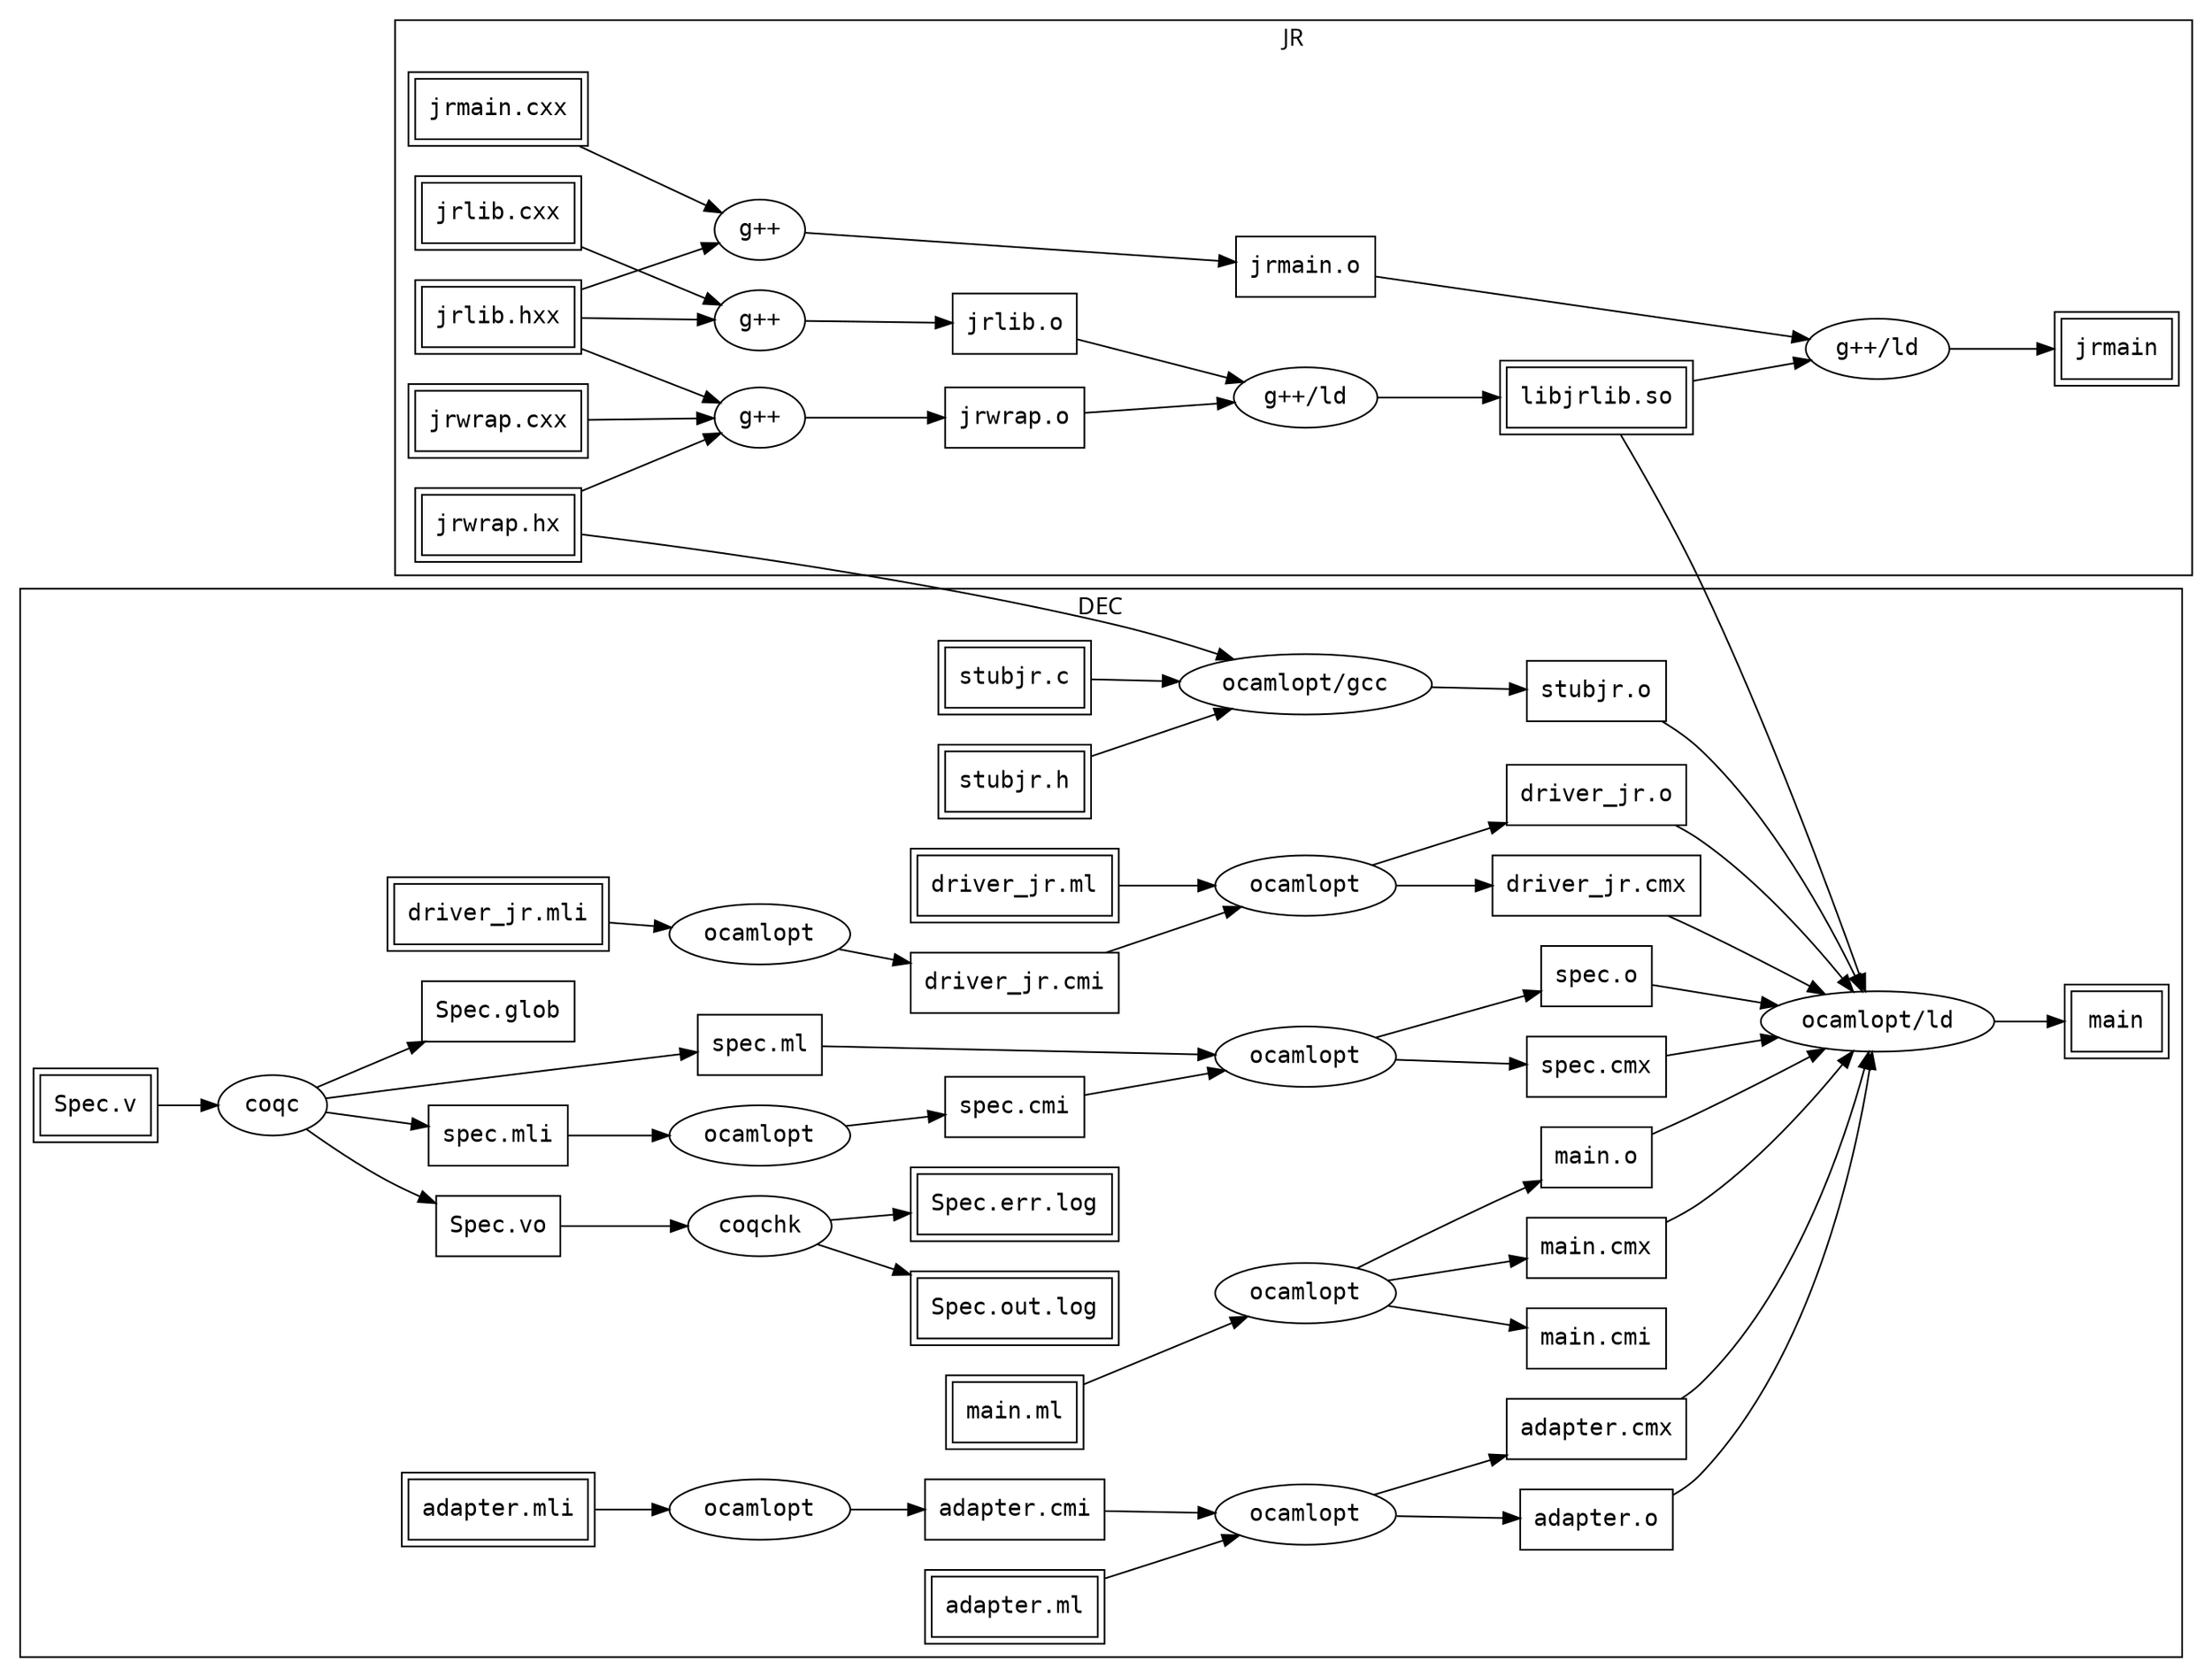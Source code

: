digraph flow {
  rankdir = LR

  graph [fontname = sans]
  node [fontname = monospace]

  /*
  subgraph cluster_c {
    label = "C"

    node [peripheries = 2, shape = box]

    stddef_h [label = "stddef.h"]
    stdlib_h [label = "stdlib.h"]
    libc_so [label = "libc.so"]
    libdl_so [label = "libdl.so"]
    libm_so [label = "libm.so"]
  }

  subgraph cluster_cxx {
    label = "C++"

    node [peripheries = 2, shape = box]

    algorithm [label = "algorithm"]
    cstring [label = "cstring"]
    iostream [label = "iostream"]
    libstdcxx_so [label = "libstdc++.so"]
  }

  subgraph cluster_ocaml {
    label = "OCaml"

    node [peripheries = 2, shape = box]

    caml_alloc_h [label = "caml/alloc.h"]
    caml_fail_h [label = "caml/fail.h"]
    caml_memory_h [label = "caml/memory.h"]
    caml_mlvalues_h [label = "caml/mlvalues.h"]
  }

  subgraph cluster_gmp {
    label = "GMP"

    node [peripheries = 2, shape = box]

    gmpxx_h [label = "gmpxx.h"]
    libgmp_so [label = "libgmp.so"]
    libgmpxx_so [label = "libgmpxx.so"]
  }
  */

  subgraph cluster_dec {
    label = "DEC"

    node [peripheries = 2, shape = box]

    stubjr_c [label = "stubjr.c"]
    stubjr_h [label = "stubjr.h"]
    driver_jr_ml [label = "driver_jr.ml"]
    driver_jr_mli [label = "driver_jr.mli"]
    spec_v [label = "Spec.v"]
    adapter_ml [label = "adapter.ml"]
    adapter_mli [label = "adapter.mli"]
    main_ml [label = "main.ml"]

    node [peripheries = 1]

    stubjr_o [label = "stubjr.o"]
    driver_jr_cmi [label = "driver_jr.cmi"]
    driver_jr_cmx [label = "driver_jr.cmx"]
    driver_jr_o [label = "driver_jr.o"]
    spec_vo [label = "Spec.vo"]
    spec_glob [label = "Spec.glob"]
    spec_mli [label = "spec.mli"]
    spec_ml [label = "spec.ml"]
    spec_cmi [label = "spec.cmi"]
    spec_cmx [label = "spec.cmx"]
    spec_o [label = "spec.o"]
    adapter_cmi [label = "adapter.cmi"]
    adapter_cmx [label = "adapter.cmx"]
    adapter_o [label = "adapter.o"]
    main_cmi [label = "main.cmi"]
    main_cmx [label = "main.cmx"]
    main_o [label = "main.o"]

    node [peripheries = 2]

    spec_out_log [label = "Spec.out.log"]
    spec_err_log [label = "Spec.err.log"]
    main [label = "main"]

    node [peripheries = 1, shape = oval]

    coqc_0 [label = "coqc"]
    coqchk_0 [label = "coqchk"]
    ocamlopt_0 [label = "ocamlopt/gcc"]
    ocamlopt_1 [label = "ocamlopt"]
    ocamlopt_2 [label = "ocamlopt"]
    ocamlopt_3 [label = "ocamlopt"]
    ocamlopt_4 [label = "ocamlopt"]
    ocamlopt_5 [label = "ocamlopt"]
    ocamlopt_6 [label = "ocamlopt"]
    ocamlopt_7 [label = "ocamlopt"]
    ocamlopt_8 [label = "ocamlopt/ld"]
  }

  subgraph cluster_jr {
    label = "JR"

    node [peripheries = 2, shape = box]

    jrlib_hxx [label = "jrlib.hxx"]
    jrlib_cxx [label = "jrlib.cxx"]
    jrwrap_hx [label = "jrwrap.hx"]
    jrwrap_cxx [label = "jrwrap.cxx"]
    jrmain_cxx [label = "jrmain.cxx"]

    node [peripheries = 1]

    jrlib_o [label = "jrlib.o"]
    jrwrap_o [label = "jrwrap.o"]
    jrmain_o [label = "jrmain.o"]

    node [peripheries = 2]

    libjrlib_so [label = "libjrlib.so"]
    jrmain [label = "jrmain"]

    node [peripheries = 1, shape = oval]

    gxx_0 [label = "g++"]
    gxx_1 [label = "g++"]
    gxx_2 [label = "g++/ld"]
    gxx_3 [label = "g++"]
    gxx_4 [label = "g++/ld"]
  }

  edge [style = solid]

  jrlib_hxx -> gxx_0
  jrlib_cxx -> gxx_0
  gxx_0 -> jrlib_o

  jrlib_hxx -> gxx_1
  jrwrap_hx -> gxx_1
  jrwrap_cxx -> gxx_1
  gxx_1 -> jrwrap_o

  jrlib_o -> gxx_2
  jrwrap_o -> gxx_2
  gxx_2 -> libjrlib_so

  jrlib_hxx -> gxx_3
  jrmain_cxx -> gxx_3
  gxx_3 -> jrmain_o

  libjrlib_so -> gxx_4
  jrmain_o -> gxx_4
  gxx_4 -> jrmain

  spec_v -> coqc_0
  coqc_0 -> spec_vo
  coqc_0 -> spec_glob
  coqc_0 -> spec_mli
  coqc_0 -> spec_ml

  spec_vo -> coqchk_0
  coqchk_0 -> spec_out_log
  coqchk_0 -> spec_err_log

  jrwrap_hx -> ocamlopt_0
  stubjr_h -> ocamlopt_0
  stubjr_c -> ocamlopt_0
  ocamlopt_0 -> stubjr_o

  driver_jr_mli -> ocamlopt_1
  ocamlopt_1 -> driver_jr_cmi

  driver_jr_cmi -> ocamlopt_2
  driver_jr_ml -> ocamlopt_2
  ocamlopt_2 -> driver_jr_cmx
  ocamlopt_2 -> driver_jr_o

  spec_mli -> ocamlopt_3
  ocamlopt_3 -> spec_cmi

  spec_cmi -> ocamlopt_4
  spec_ml -> ocamlopt_4
  ocamlopt_4 -> spec_cmx
  ocamlopt_4 -> spec_o

  adapter_mli -> ocamlopt_5
  ocamlopt_5 -> adapter_cmi

  adapter_cmi -> ocamlopt_6
  adapter_ml -> ocamlopt_6
  ocamlopt_6 -> adapter_cmx
  ocamlopt_6 -> adapter_o

  main_ml -> ocamlopt_7
  ocamlopt_7 -> main_cmi
  ocamlopt_7 -> main_cmx
  ocamlopt_7 -> main_o

  libjrlib_so -> ocamlopt_8
  stubjr_o -> ocamlopt_8
  driver_jr_cmx -> ocamlopt_8
  driver_jr_o -> ocamlopt_8
  spec_cmx -> ocamlopt_8
  spec_o -> ocamlopt_8
  adapter_cmx -> ocamlopt_8
  adapter_o -> ocamlopt_8
  main_cmx -> ocamlopt_8
  main_o -> ocamlopt_8
  ocamlopt_8 -> main

  /*
  edge [style = dashed]

  gmpxx_h -> gxx_0

  algorithm -> gxx_1
  cstring -> gxx_1
  gmpxx_h -> gxx_1

  libc_so -> gxx_2
  libgmp_so -> gxx_2
  libgmpxx_so -> gxx_2
  libm_so -> gxx_2
  libstdcxx_so -> gxx_2

  gmpxx_h -> gxx_3
  iostream -> gxx_3

  libc_so -> gxx_4
  libdl_so -> gxx_4
  libgmp_so -> gxx_4
  libgmpxx_so -> gxx_4
  libm_so -> gxx_4
  libstdcxx_so -> gxx_4

  caml_alloc_h -> ocamlopt_0
  caml_fail_h -> ocamlopt_0
  caml_memory_h -> ocamlopt_0
  caml_mlvalues_h -> ocamlopt_0
  stddef_h -> ocamlopt_0
  stdlib_h -> ocamlopt_0

  libc_so -> ocamlopt_8
  libdl_so -> ocamlopt_8
  libgmp_so -> ocamlopt_8
  libgmpxx_so -> ocamlopt_8
  libstdcxx_so -> ocamlopt_8
  libm_so -> ocamlopt_8
  */
}

